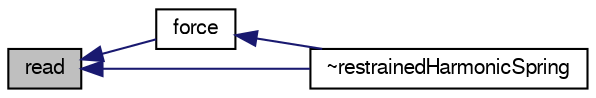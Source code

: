 digraph "read"
{
  bgcolor="transparent";
  edge [fontname="FreeSans",fontsize="10",labelfontname="FreeSans",labelfontsize="10"];
  node [fontname="FreeSans",fontsize="10",shape=record];
  rankdir="LR";
  Node929 [label="read",height=0.2,width=0.4,color="black", fillcolor="grey75", style="filled", fontcolor="black"];
  Node929 -> Node930 [dir="back",color="midnightblue",fontsize="10",style="solid",fontname="FreeSans"];
  Node930 [label="force",height=0.2,width=0.4,color="black",URL="$a24494.html#abdbb2e9f6546ff090f0c0d4eda4b567f"];
  Node930 -> Node931 [dir="back",color="midnightblue",fontsize="10",style="solid",fontname="FreeSans"];
  Node931 [label="~restrainedHarmonicSpring",height=0.2,width=0.4,color="black",URL="$a24494.html#a2ec96242e0988ebfacffb3a4300b5084",tooltip="Destructor. "];
  Node929 -> Node931 [dir="back",color="midnightblue",fontsize="10",style="solid",fontname="FreeSans"];
}
